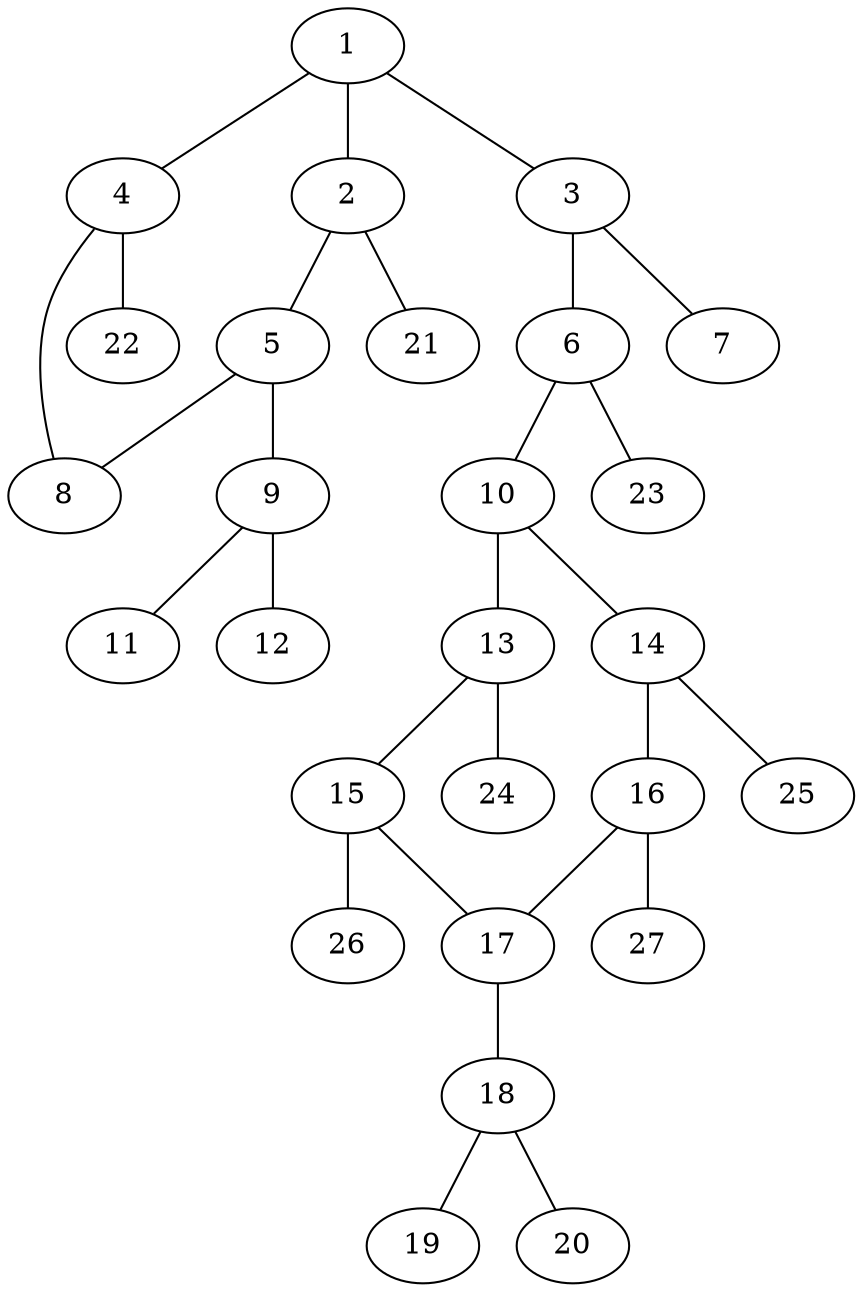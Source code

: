 graph molecule_617 {
	1	 [chem=C];
	2	 [chem=C];
	1 -- 2	 [valence=1];
	3	 [chem=C];
	1 -- 3	 [valence=1];
	4	 [chem=C];
	1 -- 4	 [valence=2];
	5	 [chem=C];
	2 -- 5	 [valence=2];
	21	 [chem=H];
	2 -- 21	 [valence=1];
	6	 [chem=N];
	3 -- 6	 [valence=1];
	7	 [chem=O];
	3 -- 7	 [valence=2];
	8	 [chem=S];
	4 -- 8	 [valence=1];
	22	 [chem=H];
	4 -- 22	 [valence=1];
	5 -- 8	 [valence=1];
	9	 [chem=N];
	5 -- 9	 [valence=1];
	10	 [chem=C];
	6 -- 10	 [valence=1];
	23	 [chem=H];
	6 -- 23	 [valence=1];
	11	 [chem=O];
	9 -- 11	 [valence=2];
	12	 [chem=O];
	9 -- 12	 [valence=1];
	13	 [chem=C];
	10 -- 13	 [valence=2];
	14	 [chem=C];
	10 -- 14	 [valence=1];
	15	 [chem=C];
	13 -- 15	 [valence=1];
	24	 [chem=H];
	13 -- 24	 [valence=1];
	16	 [chem=C];
	14 -- 16	 [valence=2];
	25	 [chem=H];
	14 -- 25	 [valence=1];
	17	 [chem=C];
	15 -- 17	 [valence=2];
	26	 [chem=H];
	15 -- 26	 [valence=1];
	16 -- 17	 [valence=1];
	27	 [chem=H];
	16 -- 27	 [valence=1];
	18	 [chem=N];
	17 -- 18	 [valence=1];
	19	 [chem=O];
	18 -- 19	 [valence=2];
	20	 [chem=O];
	18 -- 20	 [valence=1];
}
